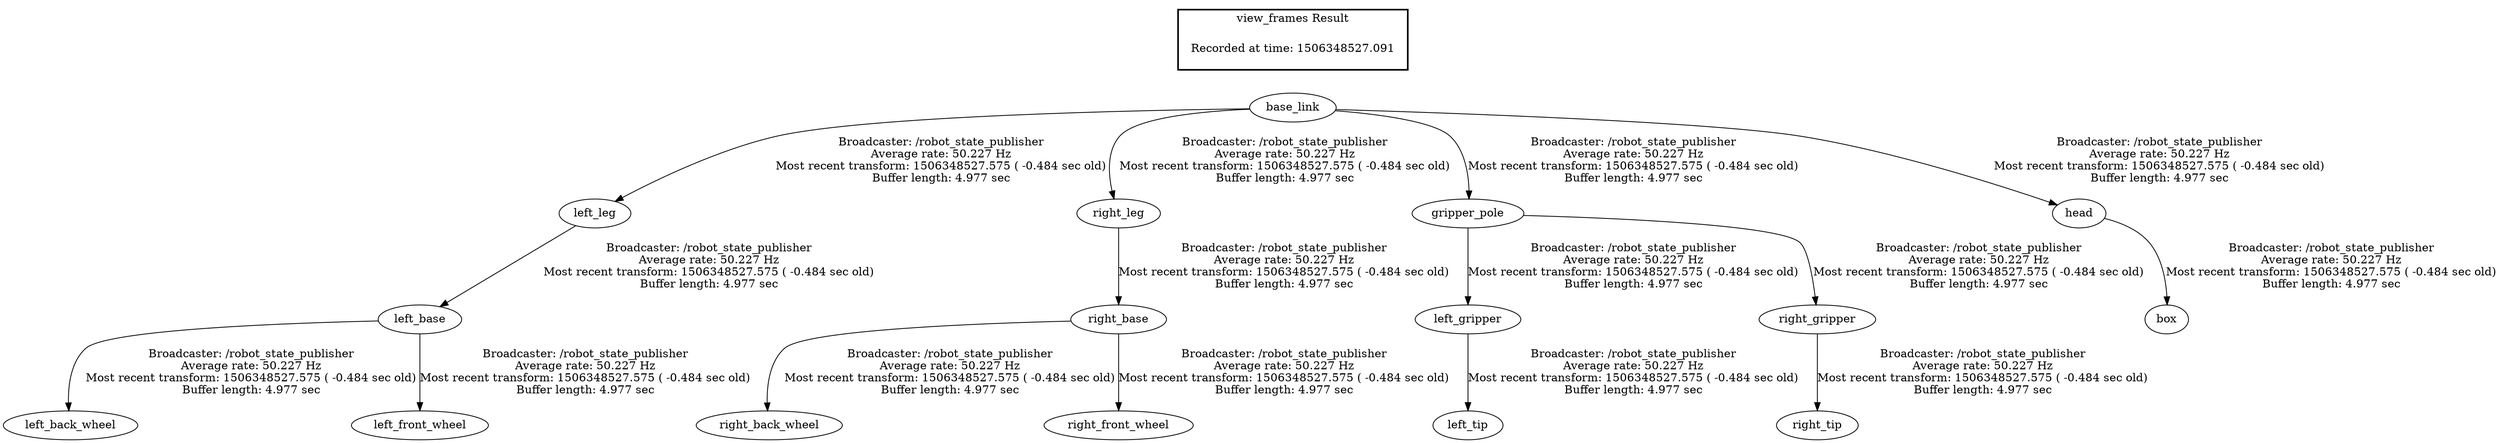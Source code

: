 digraph G {
"base_link" -> "left_leg"[label="Broadcaster: /robot_state_publisher\nAverage rate: 50.227 Hz\nMost recent transform: 1506348527.575 ( -0.484 sec old)\nBuffer length: 4.977 sec\n"];
"base_link" -> "right_leg"[label="Broadcaster: /robot_state_publisher\nAverage rate: 50.227 Hz\nMost recent transform: 1506348527.575 ( -0.484 sec old)\nBuffer length: 4.977 sec\n"];
"base_link" -> "gripper_pole"[label="Broadcaster: /robot_state_publisher\nAverage rate: 50.227 Hz\nMost recent transform: 1506348527.575 ( -0.484 sec old)\nBuffer length: 4.977 sec\n"];
"base_link" -> "head"[label="Broadcaster: /robot_state_publisher\nAverage rate: 50.227 Hz\nMost recent transform: 1506348527.575 ( -0.484 sec old)\nBuffer length: 4.977 sec\n"];
"left_base" -> "left_back_wheel"[label="Broadcaster: /robot_state_publisher\nAverage rate: 50.227 Hz\nMost recent transform: 1506348527.575 ( -0.484 sec old)\nBuffer length: 4.977 sec\n"];
"left_leg" -> "left_base"[label="Broadcaster: /robot_state_publisher\nAverage rate: 50.227 Hz\nMost recent transform: 1506348527.575 ( -0.484 sec old)\nBuffer length: 4.977 sec\n"];
"left_base" -> "left_front_wheel"[label="Broadcaster: /robot_state_publisher\nAverage rate: 50.227 Hz\nMost recent transform: 1506348527.575 ( -0.484 sec old)\nBuffer length: 4.977 sec\n"];
"gripper_pole" -> "left_gripper"[label="Broadcaster: /robot_state_publisher\nAverage rate: 50.227 Hz\nMost recent transform: 1506348527.575 ( -0.484 sec old)\nBuffer length: 4.977 sec\n"];
"left_gripper" -> "left_tip"[label="Broadcaster: /robot_state_publisher\nAverage rate: 50.227 Hz\nMost recent transform: 1506348527.575 ( -0.484 sec old)\nBuffer length: 4.977 sec\n"];
"right_base" -> "right_back_wheel"[label="Broadcaster: /robot_state_publisher\nAverage rate: 50.227 Hz\nMost recent transform: 1506348527.575 ( -0.484 sec old)\nBuffer length: 4.977 sec\n"];
"right_leg" -> "right_base"[label="Broadcaster: /robot_state_publisher\nAverage rate: 50.227 Hz\nMost recent transform: 1506348527.575 ( -0.484 sec old)\nBuffer length: 4.977 sec\n"];
"right_base" -> "right_front_wheel"[label="Broadcaster: /robot_state_publisher\nAverage rate: 50.227 Hz\nMost recent transform: 1506348527.575 ( -0.484 sec old)\nBuffer length: 4.977 sec\n"];
"gripper_pole" -> "right_gripper"[label="Broadcaster: /robot_state_publisher\nAverage rate: 50.227 Hz\nMost recent transform: 1506348527.575 ( -0.484 sec old)\nBuffer length: 4.977 sec\n"];
"right_gripper" -> "right_tip"[label="Broadcaster: /robot_state_publisher\nAverage rate: 50.227 Hz\nMost recent transform: 1506348527.575 ( -0.484 sec old)\nBuffer length: 4.977 sec\n"];
"head" -> "box"[label="Broadcaster: /robot_state_publisher\nAverage rate: 50.227 Hz\nMost recent transform: 1506348527.575 ( -0.484 sec old)\nBuffer length: 4.977 sec\n"];
edge [style=invis];
 subgraph cluster_legend { style=bold; color=black; label ="view_frames Result";
"Recorded at time: 1506348527.091"[ shape=plaintext ] ;
 }->"base_link";
}